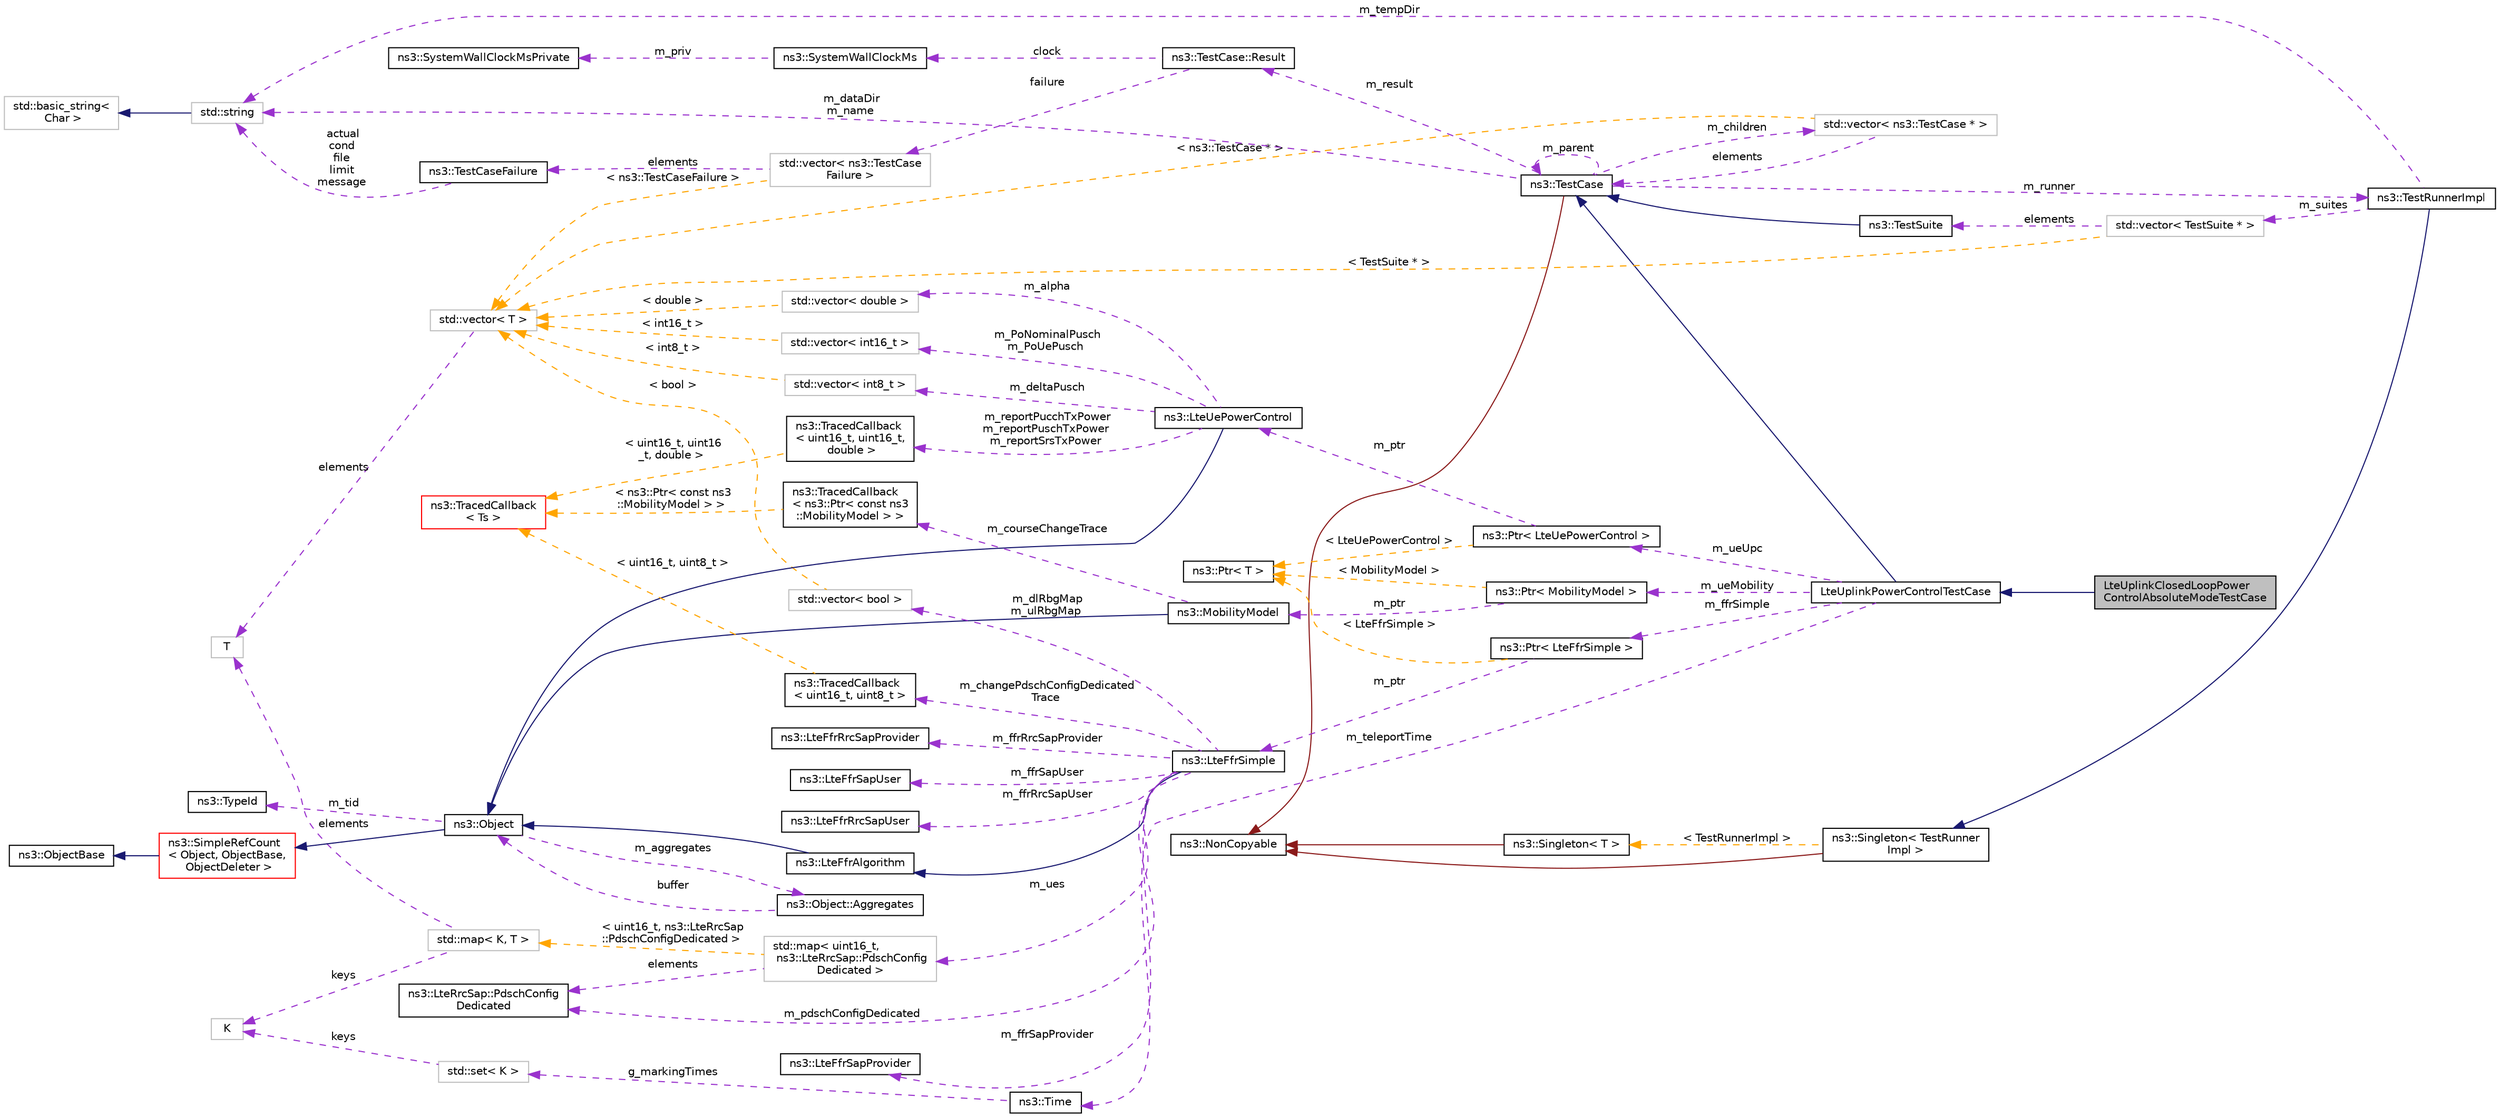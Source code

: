 digraph "LteUplinkClosedLoopPowerControlAbsoluteModeTestCase"
{
 // LATEX_PDF_SIZE
  edge [fontname="Helvetica",fontsize="10",labelfontname="Helvetica",labelfontsize="10"];
  node [fontname="Helvetica",fontsize="10",shape=record];
  rankdir="LR";
  Node1 [label="LteUplinkClosedLoopPower\lControlAbsoluteModeTestCase",height=0.2,width=0.4,color="black", fillcolor="grey75", style="filled", fontcolor="black",tooltip="Lte Uplink Closed Loop Power Control Absolute Mode Test Case."];
  Node2 -> Node1 [dir="back",color="midnightblue",fontsize="10",style="solid",fontname="Helvetica"];
  Node2 [label="LteUplinkPowerControlTestCase",height=0.2,width=0.4,color="black", fillcolor="white", style="filled",URL="$class_lte_uplink_power_control_test_case.html",tooltip="Lte Uplink Power Control Test Case."];
  Node3 -> Node2 [dir="back",color="midnightblue",fontsize="10",style="solid",fontname="Helvetica"];
  Node3 [label="ns3::TestCase",height=0.2,width=0.4,color="black", fillcolor="white", style="filled",URL="$classns3_1_1_test_case.html",tooltip="encapsulates test code"];
  Node4 -> Node3 [dir="back",color="firebrick4",fontsize="10",style="solid",fontname="Helvetica"];
  Node4 [label="ns3::NonCopyable",height=0.2,width=0.4,color="black", fillcolor="white", style="filled",URL="$classns3_1_1_non_copyable.html",tooltip="A base class for (non-Singleton) objects which shouldn't be copied."];
  Node5 -> Node3 [dir="back",color="darkorchid3",fontsize="10",style="dashed",label=" m_children" ,fontname="Helvetica"];
  Node5 [label="std::vector\< ns3::TestCase * \>",height=0.2,width=0.4,color="grey75", fillcolor="white", style="filled",tooltip=" "];
  Node3 -> Node5 [dir="back",color="darkorchid3",fontsize="10",style="dashed",label=" elements" ,fontname="Helvetica"];
  Node6 -> Node5 [dir="back",color="orange",fontsize="10",style="dashed",label=" \< ns3::TestCase * \>" ,fontname="Helvetica"];
  Node6 [label="std::vector\< T \>",height=0.2,width=0.4,color="grey75", fillcolor="white", style="filled",tooltip=" "];
  Node7 -> Node6 [dir="back",color="darkorchid3",fontsize="10",style="dashed",label=" elements" ,fontname="Helvetica"];
  Node7 [label="T",height=0.2,width=0.4,color="grey75", fillcolor="white", style="filled",tooltip=" "];
  Node8 -> Node3 [dir="back",color="darkorchid3",fontsize="10",style="dashed",label=" m_dataDir\nm_name" ,fontname="Helvetica"];
  Node8 [label="std::string",height=0.2,width=0.4,color="grey75", fillcolor="white", style="filled",tooltip=" "];
  Node9 -> Node8 [dir="back",color="midnightblue",fontsize="10",style="solid",fontname="Helvetica"];
  Node9 [label="std::basic_string\<\l Char \>",height=0.2,width=0.4,color="grey75", fillcolor="white", style="filled",tooltip=" "];
  Node10 -> Node3 [dir="back",color="darkorchid3",fontsize="10",style="dashed",label=" m_runner" ,fontname="Helvetica"];
  Node10 [label="ns3::TestRunnerImpl",height=0.2,width=0.4,color="black", fillcolor="white", style="filled",URL="$classns3_1_1_test_runner_impl.html",tooltip="Container for all tests."];
  Node11 -> Node10 [dir="back",color="midnightblue",fontsize="10",style="solid",fontname="Helvetica"];
  Node11 [label="ns3::Singleton\< TestRunner\lImpl \>",height=0.2,width=0.4,color="black", fillcolor="white", style="filled",URL="$classns3_1_1_singleton.html",tooltip=" "];
  Node4 -> Node11 [dir="back",color="firebrick4",fontsize="10",style="solid",fontname="Helvetica"];
  Node12 -> Node11 [dir="back",color="orange",fontsize="10",style="dashed",label=" \< TestRunnerImpl \>" ,fontname="Helvetica"];
  Node12 [label="ns3::Singleton\< T \>",height=0.2,width=0.4,color="black", fillcolor="white", style="filled",URL="$classns3_1_1_singleton.html",tooltip="A template singleton."];
  Node4 -> Node12 [dir="back",color="firebrick4",fontsize="10",style="solid",fontname="Helvetica"];
  Node13 -> Node10 [dir="back",color="darkorchid3",fontsize="10",style="dashed",label=" m_suites" ,fontname="Helvetica"];
  Node13 [label="std::vector\< TestSuite * \>",height=0.2,width=0.4,color="grey75", fillcolor="white", style="filled",tooltip=" "];
  Node14 -> Node13 [dir="back",color="darkorchid3",fontsize="10",style="dashed",label=" elements" ,fontname="Helvetica"];
  Node14 [label="ns3::TestSuite",height=0.2,width=0.4,color="black", fillcolor="white", style="filled",URL="$classns3_1_1_test_suite.html",tooltip="A suite of tests to run."];
  Node3 -> Node14 [dir="back",color="midnightblue",fontsize="10",style="solid",fontname="Helvetica"];
  Node6 -> Node13 [dir="back",color="orange",fontsize="10",style="dashed",label=" \< TestSuite * \>" ,fontname="Helvetica"];
  Node8 -> Node10 [dir="back",color="darkorchid3",fontsize="10",style="dashed",label=" m_tempDir" ,fontname="Helvetica"];
  Node3 -> Node3 [dir="back",color="darkorchid3",fontsize="10",style="dashed",label=" m_parent" ,fontname="Helvetica"];
  Node15 -> Node3 [dir="back",color="darkorchid3",fontsize="10",style="dashed",label=" m_result" ,fontname="Helvetica"];
  Node15 [label="ns3::TestCase::Result",height=0.2,width=0.4,color="black", fillcolor="white", style="filled",URL="$structns3_1_1_test_case_1_1_result.html",tooltip="Container for results from a TestCase."];
  Node16 -> Node15 [dir="back",color="darkorchid3",fontsize="10",style="dashed",label=" failure" ,fontname="Helvetica"];
  Node16 [label="std::vector\< ns3::TestCase\lFailure \>",height=0.2,width=0.4,color="grey75", fillcolor="white", style="filled",tooltip=" "];
  Node17 -> Node16 [dir="back",color="darkorchid3",fontsize="10",style="dashed",label=" elements" ,fontname="Helvetica"];
  Node17 [label="ns3::TestCaseFailure",height=0.2,width=0.4,color="black", fillcolor="white", style="filled",URL="$structns3_1_1_test_case_failure.html",tooltip="Container for details of a test failure."];
  Node8 -> Node17 [dir="back",color="darkorchid3",fontsize="10",style="dashed",label=" actual\ncond\nfile\nlimit\nmessage" ,fontname="Helvetica"];
  Node6 -> Node16 [dir="back",color="orange",fontsize="10",style="dashed",label=" \< ns3::TestCaseFailure \>" ,fontname="Helvetica"];
  Node18 -> Node15 [dir="back",color="darkorchid3",fontsize="10",style="dashed",label=" clock" ,fontname="Helvetica"];
  Node18 [label="ns3::SystemWallClockMs",height=0.2,width=0.4,color="black", fillcolor="white", style="filled",URL="$classns3_1_1_system_wall_clock_ms.html",tooltip="Measure elapsed wall clock time in milliseconds."];
  Node19 -> Node18 [dir="back",color="darkorchid3",fontsize="10",style="dashed",label=" m_priv" ,fontname="Helvetica"];
  Node19 [label="ns3::SystemWallClockMsPrivate",height=0.2,width=0.4,color="black", fillcolor="white", style="filled",URL="$classns3_1_1_system_wall_clock_ms_private.html",tooltip="System-dependent implementation for SystemWallClockMs."];
  Node20 -> Node2 [dir="back",color="darkorchid3",fontsize="10",style="dashed",label=" m_ueUpc" ,fontname="Helvetica"];
  Node20 [label="ns3::Ptr\< LteUePowerControl \>",height=0.2,width=0.4,color="black", fillcolor="white", style="filled",URL="$classns3_1_1_ptr.html",tooltip=" "];
  Node21 -> Node20 [dir="back",color="darkorchid3",fontsize="10",style="dashed",label=" m_ptr" ,fontname="Helvetica"];
  Node21 [label="ns3::LteUePowerControl",height=0.2,width=0.4,color="black", fillcolor="white", style="filled",URL="$classns3_1_1_lte_ue_power_control.html",tooltip="This class realizes Uplink Power Control functionality."];
  Node22 -> Node21 [dir="back",color="midnightblue",fontsize="10",style="solid",fontname="Helvetica"];
  Node22 [label="ns3::Object",height=0.2,width=0.4,color="black", fillcolor="white", style="filled",URL="$classns3_1_1_object.html",tooltip="A base class which provides memory management and object aggregation."];
  Node23 -> Node22 [dir="back",color="midnightblue",fontsize="10",style="solid",fontname="Helvetica"];
  Node23 [label="ns3::SimpleRefCount\l\< Object, ObjectBase,\l ObjectDeleter \>",height=0.2,width=0.4,color="red", fillcolor="white", style="filled",URL="$classns3_1_1_simple_ref_count.html",tooltip=" "];
  Node24 -> Node23 [dir="back",color="midnightblue",fontsize="10",style="solid",fontname="Helvetica"];
  Node24 [label="ns3::ObjectBase",height=0.2,width=0.4,color="black", fillcolor="white", style="filled",URL="$classns3_1_1_object_base.html",tooltip="Anchor the ns-3 type and attribute system."];
  Node27 -> Node22 [dir="back",color="darkorchid3",fontsize="10",style="dashed",label=" m_tid" ,fontname="Helvetica"];
  Node27 [label="ns3::TypeId",height=0.2,width=0.4,color="black", fillcolor="white", style="filled",URL="$classns3_1_1_type_id.html",tooltip="a unique identifier for an interface."];
  Node28 -> Node22 [dir="back",color="darkorchid3",fontsize="10",style="dashed",label=" m_aggregates" ,fontname="Helvetica"];
  Node28 [label="ns3::Object::Aggregates",height=0.2,width=0.4,color="black", fillcolor="white", style="filled",URL="$structns3_1_1_object_1_1_aggregates.html",tooltip="The list of Objects aggregated to this one."];
  Node22 -> Node28 [dir="back",color="darkorchid3",fontsize="10",style="dashed",label=" buffer" ,fontname="Helvetica"];
  Node29 -> Node21 [dir="back",color="darkorchid3",fontsize="10",style="dashed",label=" m_reportPucchTxPower\nm_reportPuschTxPower\nm_reportSrsTxPower" ,fontname="Helvetica"];
  Node29 [label="ns3::TracedCallback\l\< uint16_t, uint16_t,\l double \>",height=0.2,width=0.4,color="black", fillcolor="white", style="filled",URL="$classns3_1_1_traced_callback.html",tooltip=" "];
  Node30 -> Node29 [dir="back",color="orange",fontsize="10",style="dashed",label=" \< uint16_t, uint16\l_t, double \>" ,fontname="Helvetica"];
  Node30 [label="ns3::TracedCallback\l\< Ts \>",height=0.2,width=0.4,color="red", fillcolor="white", style="filled",URL="$classns3_1_1_traced_callback.html",tooltip="Forward calls to a chain of Callback."];
  Node40 -> Node21 [dir="back",color="darkorchid3",fontsize="10",style="dashed",label=" m_deltaPusch" ,fontname="Helvetica"];
  Node40 [label="std::vector\< int8_t \>",height=0.2,width=0.4,color="grey75", fillcolor="white", style="filled",tooltip=" "];
  Node6 -> Node40 [dir="back",color="orange",fontsize="10",style="dashed",label=" \< int8_t \>" ,fontname="Helvetica"];
  Node41 -> Node21 [dir="back",color="darkorchid3",fontsize="10",style="dashed",label=" m_PoNominalPusch\nm_PoUePusch" ,fontname="Helvetica"];
  Node41 [label="std::vector\< int16_t \>",height=0.2,width=0.4,color="grey75", fillcolor="white", style="filled",tooltip=" "];
  Node6 -> Node41 [dir="back",color="orange",fontsize="10",style="dashed",label=" \< int16_t \>" ,fontname="Helvetica"];
  Node42 -> Node21 [dir="back",color="darkorchid3",fontsize="10",style="dashed",label=" m_alpha" ,fontname="Helvetica"];
  Node42 [label="std::vector\< double \>",height=0.2,width=0.4,color="grey75", fillcolor="white", style="filled",tooltip=" "];
  Node6 -> Node42 [dir="back",color="orange",fontsize="10",style="dashed",label=" \< double \>" ,fontname="Helvetica"];
  Node37 -> Node20 [dir="back",color="orange",fontsize="10",style="dashed",label=" \< LteUePowerControl \>" ,fontname="Helvetica"];
  Node37 [label="ns3::Ptr\< T \>",height=0.2,width=0.4,color="black", fillcolor="white", style="filled",URL="$classns3_1_1_ptr.html",tooltip="Smart pointer class similar to boost::intrusive_ptr."];
  Node43 -> Node2 [dir="back",color="darkorchid3",fontsize="10",style="dashed",label=" m_ffrSimple" ,fontname="Helvetica"];
  Node43 [label="ns3::Ptr\< LteFfrSimple \>",height=0.2,width=0.4,color="black", fillcolor="white", style="filled",URL="$classns3_1_1_ptr.html",tooltip=" "];
  Node44 -> Node43 [dir="back",color="darkorchid3",fontsize="10",style="dashed",label=" m_ptr" ,fontname="Helvetica"];
  Node44 [label="ns3::LteFfrSimple",height=0.2,width=0.4,color="black", fillcolor="white", style="filled",URL="$classns3_1_1_lte_ffr_simple.html",tooltip="Simple Frequency Reuse algorithm implementation which uses only 1 sub-band."];
  Node45 -> Node44 [dir="back",color="midnightblue",fontsize="10",style="solid",fontname="Helvetica"];
  Node45 [label="ns3::LteFfrAlgorithm",height=0.2,width=0.4,color="black", fillcolor="white", style="filled",URL="$classns3_1_1_lte_ffr_algorithm.html",tooltip="The abstract base class of a Frequency Reuse algorithm."];
  Node22 -> Node45 [dir="back",color="midnightblue",fontsize="10",style="solid",fontname="Helvetica"];
  Node46 -> Node44 [dir="back",color="darkorchid3",fontsize="10",style="dashed",label=" m_ffrSapUser" ,fontname="Helvetica"];
  Node46 [label="ns3::LteFfrSapUser",height=0.2,width=0.4,color="black", fillcolor="white", style="filled",URL="$classns3_1_1_lte_ffr_sap_user.html",tooltip="Service Access Point (SAP) offered by the eNodeB RRC instance to the Frequency Reuse algorithm instan..."];
  Node47 -> Node44 [dir="back",color="darkorchid3",fontsize="10",style="dashed",label=" m_pdschConfigDedicated" ,fontname="Helvetica"];
  Node47 [label="ns3::LteRrcSap::PdschConfig\lDedicated",height=0.2,width=0.4,color="black", fillcolor="white", style="filled",URL="$structns3_1_1_lte_rrc_sap_1_1_pdsch_config_dedicated.html",tooltip="PdschConfigDedicated structure."];
  Node48 -> Node44 [dir="back",color="darkorchid3",fontsize="10",style="dashed",label=" m_ffrSapProvider" ,fontname="Helvetica"];
  Node48 [label="ns3::LteFfrSapProvider",height=0.2,width=0.4,color="black", fillcolor="white", style="filled",URL="$classns3_1_1_lte_ffr_sap_provider.html",tooltip="Service Access Point (SAP) offered by the Frequency Reuse algorithm instance to the MAC Scheduler ins..."];
  Node49 -> Node44 [dir="back",color="darkorchid3",fontsize="10",style="dashed",label=" m_ffrRrcSapProvider" ,fontname="Helvetica"];
  Node49 [label="ns3::LteFfrRrcSapProvider",height=0.2,width=0.4,color="black", fillcolor="white", style="filled",URL="$classns3_1_1_lte_ffr_rrc_sap_provider.html",tooltip="Service Access Point (SAP) offered by the Frequency Reuse algorithm instance to the eNodeB RRC instan..."];
  Node50 -> Node44 [dir="back",color="darkorchid3",fontsize="10",style="dashed",label=" m_ues" ,fontname="Helvetica"];
  Node50 [label="std::map\< uint16_t,\l ns3::LteRrcSap::PdschConfig\lDedicated \>",height=0.2,width=0.4,color="grey75", fillcolor="white", style="filled",tooltip=" "];
  Node47 -> Node50 [dir="back",color="darkorchid3",fontsize="10",style="dashed",label=" elements" ,fontname="Helvetica"];
  Node51 -> Node50 [dir="back",color="orange",fontsize="10",style="dashed",label=" \< uint16_t, ns3::LteRrcSap\l::PdschConfigDedicated \>" ,fontname="Helvetica"];
  Node51 [label="std::map\< K, T \>",height=0.2,width=0.4,color="grey75", fillcolor="white", style="filled",tooltip=" "];
  Node52 -> Node51 [dir="back",color="darkorchid3",fontsize="10",style="dashed",label=" keys" ,fontname="Helvetica"];
  Node52 [label="K",height=0.2,width=0.4,color="grey75", fillcolor="white", style="filled",tooltip=" "];
  Node7 -> Node51 [dir="back",color="darkorchid3",fontsize="10",style="dashed",label=" elements" ,fontname="Helvetica"];
  Node53 -> Node44 [dir="back",color="darkorchid3",fontsize="10",style="dashed",label=" m_ffrRrcSapUser" ,fontname="Helvetica"];
  Node53 [label="ns3::LteFfrRrcSapUser",height=0.2,width=0.4,color="black", fillcolor="white", style="filled",URL="$classns3_1_1_lte_ffr_rrc_sap_user.html",tooltip="Service Access Point (SAP) offered by the eNodeB RRC instance to the Frequency Reuse algorithm instan..."];
  Node54 -> Node44 [dir="back",color="darkorchid3",fontsize="10",style="dashed",label=" m_changePdschConfigDedicated\lTrace" ,fontname="Helvetica"];
  Node54 [label="ns3::TracedCallback\l\< uint16_t, uint8_t \>",height=0.2,width=0.4,color="black", fillcolor="white", style="filled",URL="$classns3_1_1_traced_callback.html",tooltip=" "];
  Node30 -> Node54 [dir="back",color="orange",fontsize="10",style="dashed",label=" \< uint16_t, uint8_t \>" ,fontname="Helvetica"];
  Node55 -> Node44 [dir="back",color="darkorchid3",fontsize="10",style="dashed",label=" m_dlRbgMap\nm_ulRbgMap" ,fontname="Helvetica"];
  Node55 [label="std::vector\< bool \>",height=0.2,width=0.4,color="grey75", fillcolor="white", style="filled",tooltip=" "];
  Node6 -> Node55 [dir="back",color="orange",fontsize="10",style="dashed",label=" \< bool \>" ,fontname="Helvetica"];
  Node37 -> Node43 [dir="back",color="orange",fontsize="10",style="dashed",label=" \< LteFfrSimple \>" ,fontname="Helvetica"];
  Node56 -> Node2 [dir="back",color="darkorchid3",fontsize="10",style="dashed",label=" m_teleportTime" ,fontname="Helvetica"];
  Node56 [label="ns3::Time",height=0.2,width=0.4,color="black", fillcolor="white", style="filled",URL="$classns3_1_1_time.html",tooltip="Simulation virtual time values and global simulation resolution."];
  Node57 -> Node56 [dir="back",color="darkorchid3",fontsize="10",style="dashed",label=" g_markingTimes" ,fontname="Helvetica"];
  Node57 [label="std::set\< K \>",height=0.2,width=0.4,color="grey75", fillcolor="white", style="filled",tooltip=" "];
  Node52 -> Node57 [dir="back",color="darkorchid3",fontsize="10",style="dashed",label=" keys" ,fontname="Helvetica"];
  Node58 -> Node2 [dir="back",color="darkorchid3",fontsize="10",style="dashed",label=" m_ueMobility" ,fontname="Helvetica"];
  Node58 [label="ns3::Ptr\< MobilityModel \>",height=0.2,width=0.4,color="black", fillcolor="white", style="filled",URL="$classns3_1_1_ptr.html",tooltip=" "];
  Node59 -> Node58 [dir="back",color="darkorchid3",fontsize="10",style="dashed",label=" m_ptr" ,fontname="Helvetica"];
  Node59 [label="ns3::MobilityModel",height=0.2,width=0.4,color="black", fillcolor="white", style="filled",URL="$classns3_1_1_mobility_model.html",tooltip="Keep track of the current position and velocity of an object."];
  Node22 -> Node59 [dir="back",color="midnightblue",fontsize="10",style="solid",fontname="Helvetica"];
  Node60 -> Node59 [dir="back",color="darkorchid3",fontsize="10",style="dashed",label=" m_courseChangeTrace" ,fontname="Helvetica"];
  Node60 [label="ns3::TracedCallback\l\< ns3::Ptr\< const ns3\l::MobilityModel \> \>",height=0.2,width=0.4,color="black", fillcolor="white", style="filled",URL="$classns3_1_1_traced_callback.html",tooltip=" "];
  Node30 -> Node60 [dir="back",color="orange",fontsize="10",style="dashed",label=" \< ns3::Ptr\< const ns3\l::MobilityModel \> \>" ,fontname="Helvetica"];
  Node37 -> Node58 [dir="back",color="orange",fontsize="10",style="dashed",label=" \< MobilityModel \>" ,fontname="Helvetica"];
}
